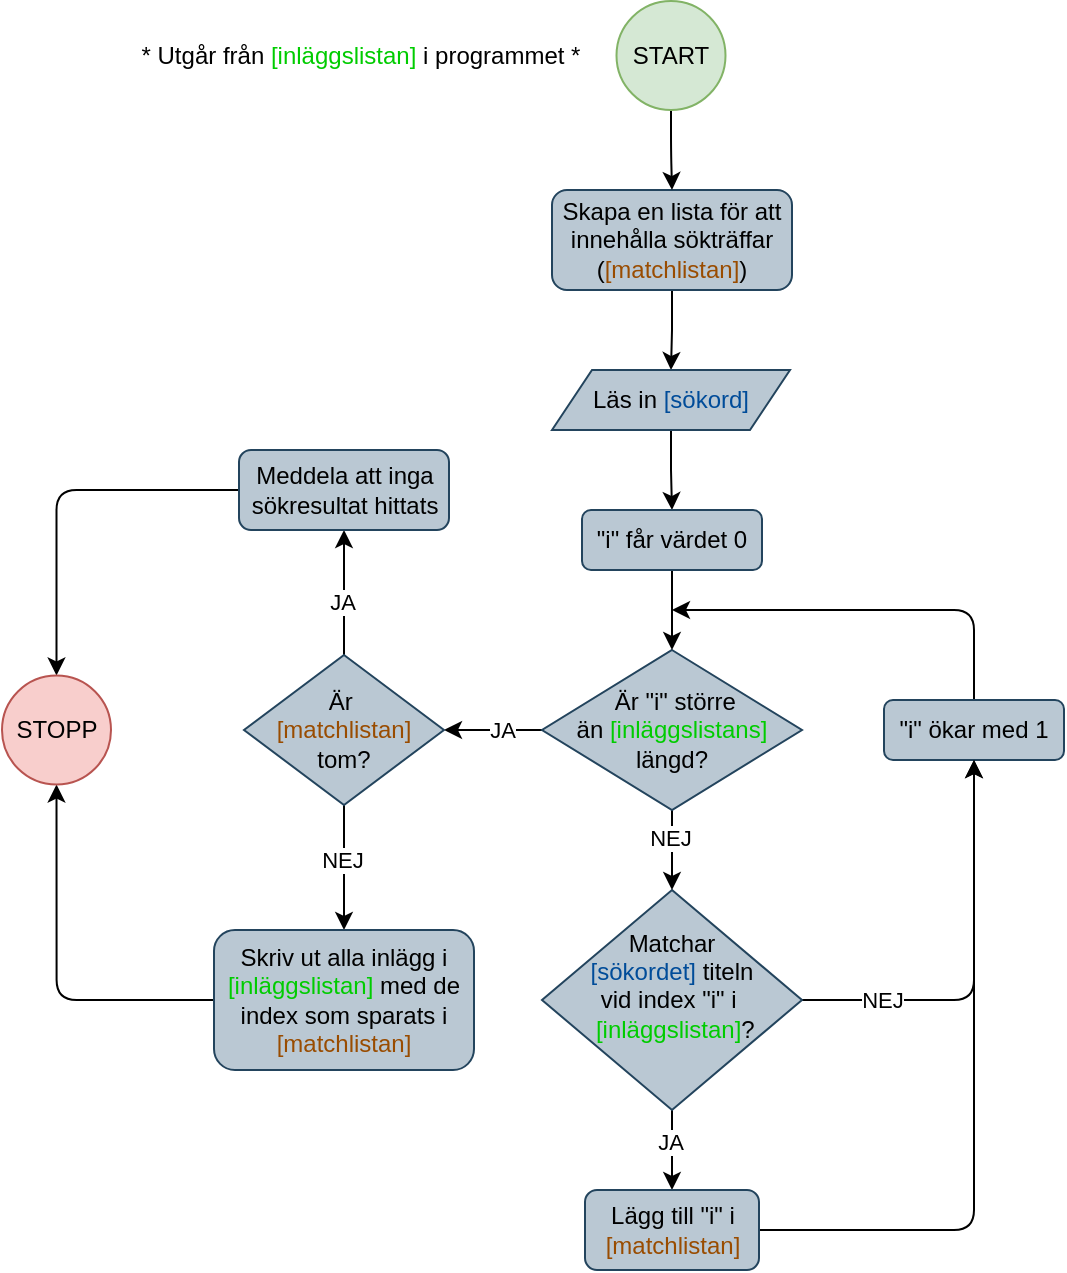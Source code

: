 <mxfile version="25.0.3">
  <diagram id="C5RBs43oDa-KdzZeNtuy" name="Page-1">
    <mxGraphModel dx="1562" dy="865" grid="0" gridSize="10" guides="1" tooltips="1" connect="1" arrows="1" fold="1" page="1" pageScale="1" pageWidth="827" pageHeight="1169" math="0" shadow="0">
      <root>
        <mxCell id="WIyWlLk6GJQsqaUBKTNV-0" />
        <mxCell id="WIyWlLk6GJQsqaUBKTNV-1" parent="WIyWlLk6GJQsqaUBKTNV-0" />
        <mxCell id="x7RqncecBhT4SDe1gUMY-16" style="edgeStyle=orthogonalEdgeStyle;rounded=0;orthogonalLoop=1;jettySize=auto;html=1;exitX=0.5;exitY=1;exitDx=0;exitDy=0;entryX=0.5;entryY=0;entryDx=0;entryDy=0;" edge="1" parent="WIyWlLk6GJQsqaUBKTNV-1" source="WIyWlLk6GJQsqaUBKTNV-3" target="x7RqncecBhT4SDe1gUMY-0">
          <mxGeometry relative="1" as="geometry" />
        </mxCell>
        <mxCell id="WIyWlLk6GJQsqaUBKTNV-3" value="Skapa en lista för att innehålla sökträffar (&lt;font color=&quot;#994c00&quot;&gt;[matchlistan]&lt;/font&gt;)" style="rounded=1;whiteSpace=wrap;html=1;fontSize=12;glass=0;strokeWidth=1;shadow=0;fillColor=#bac8d3;strokeColor=#23445d;" parent="WIyWlLk6GJQsqaUBKTNV-1" vertex="1">
          <mxGeometry x="345" y="130" width="120" height="50" as="geometry" />
        </mxCell>
        <mxCell id="x7RqncecBhT4SDe1gUMY-17" style="edgeStyle=orthogonalEdgeStyle;rounded=0;orthogonalLoop=1;jettySize=auto;html=1;exitX=0.5;exitY=1;exitDx=0;exitDy=0;entryX=0.5;entryY=0;entryDx=0;entryDy=0;" edge="1" parent="WIyWlLk6GJQsqaUBKTNV-1" source="x7RqncecBhT4SDe1gUMY-0" target="x7RqncecBhT4SDe1gUMY-6">
          <mxGeometry relative="1" as="geometry" />
        </mxCell>
        <mxCell id="x7RqncecBhT4SDe1gUMY-0" value="Läs in &lt;font color=&quot;#004c99&quot;&gt;[sökord]&lt;/font&gt;" style="shape=parallelogram;perimeter=parallelogramPerimeter;whiteSpace=wrap;html=1;fixedSize=1;fillColor=#bac8d3;strokeColor=#23445d;" vertex="1" parent="WIyWlLk6GJQsqaUBKTNV-1">
          <mxGeometry x="345" y="220" width="119" height="30" as="geometry" />
        </mxCell>
        <mxCell id="x7RqncecBhT4SDe1gUMY-2" value="* Utgår från &lt;font color=&quot;#00cc00&quot;&gt;[inläggslistan]&lt;/font&gt; i programmet *" style="text;html=1;align=center;verticalAlign=middle;whiteSpace=wrap;rounded=0;" vertex="1" parent="WIyWlLk6GJQsqaUBKTNV-1">
          <mxGeometry x="136.5" y="47.75" width="225" height="30" as="geometry" />
        </mxCell>
        <mxCell id="x7RqncecBhT4SDe1gUMY-26" style="edgeStyle=orthogonalEdgeStyle;shape=connector;curved=0;rounded=1;orthogonalLoop=1;jettySize=auto;html=1;exitX=0.5;exitY=0;exitDx=0;exitDy=0;strokeColor=default;align=center;verticalAlign=middle;fontFamily=Helvetica;fontSize=11;fontColor=default;labelBackgroundColor=default;endArrow=classic;" edge="1" parent="WIyWlLk6GJQsqaUBKTNV-1" source="x7RqncecBhT4SDe1gUMY-3">
          <mxGeometry relative="1" as="geometry">
            <mxPoint x="405" y="340" as="targetPoint" />
            <Array as="points">
              <mxPoint x="556" y="340" />
            </Array>
          </mxGeometry>
        </mxCell>
        <mxCell id="x7RqncecBhT4SDe1gUMY-3" value="&quot;i&quot; ökar med 1" style="rounded=1;whiteSpace=wrap;html=1;fontSize=12;glass=0;strokeWidth=1;shadow=0;fillColor=#bac8d3;strokeColor=#23445d;" vertex="1" parent="WIyWlLk6GJQsqaUBKTNV-1">
          <mxGeometry x="511" y="385" width="90" height="30" as="geometry" />
        </mxCell>
        <mxCell id="x7RqncecBhT4SDe1gUMY-23" style="edgeStyle=orthogonalEdgeStyle;rounded=0;orthogonalLoop=1;jettySize=auto;html=1;exitX=0.5;exitY=1;exitDx=0;exitDy=0;" edge="1" parent="WIyWlLk6GJQsqaUBKTNV-1" source="x7RqncecBhT4SDe1gUMY-4" target="x7RqncecBhT4SDe1gUMY-7">
          <mxGeometry relative="1" as="geometry" />
        </mxCell>
        <mxCell id="x7RqncecBhT4SDe1gUMY-24" value="JA" style="edgeLabel;html=1;align=center;verticalAlign=middle;resizable=0;points=[];" vertex="1" connectable="0" parent="x7RqncecBhT4SDe1gUMY-23">
          <mxGeometry x="-0.217" y="-3" relative="1" as="geometry">
            <mxPoint x="2" as="offset" />
          </mxGeometry>
        </mxCell>
        <mxCell id="x7RqncecBhT4SDe1gUMY-27" style="edgeStyle=orthogonalEdgeStyle;shape=connector;curved=0;rounded=1;orthogonalLoop=1;jettySize=auto;html=1;exitX=1;exitY=0.5;exitDx=0;exitDy=0;entryX=0.5;entryY=1;entryDx=0;entryDy=0;strokeColor=default;align=center;verticalAlign=middle;fontFamily=Helvetica;fontSize=11;fontColor=default;labelBackgroundColor=default;endArrow=classic;" edge="1" parent="WIyWlLk6GJQsqaUBKTNV-1" source="x7RqncecBhT4SDe1gUMY-4" target="x7RqncecBhT4SDe1gUMY-3">
          <mxGeometry relative="1" as="geometry" />
        </mxCell>
        <mxCell id="x7RqncecBhT4SDe1gUMY-28" value="NEJ" style="edgeLabel;html=1;align=center;verticalAlign=middle;resizable=0;points=[];fontFamily=Helvetica;fontSize=11;fontColor=default;labelBackgroundColor=default;" vertex="1" connectable="0" parent="x7RqncecBhT4SDe1gUMY-27">
          <mxGeometry x="-0.752" relative="1" as="geometry">
            <mxPoint x="14" as="offset" />
          </mxGeometry>
        </mxCell>
        <mxCell id="x7RqncecBhT4SDe1gUMY-4" value="&lt;div&gt;&lt;br&gt;&lt;/div&gt;&lt;div&gt;Matchar&lt;/div&gt;&lt;div style=&quot;padding-top: 0px; padding-bottom: 0px; margin-bottom: 0px;&quot;&gt;&lt;font color=&quot;#004c99&quot;&gt;[sökordet]&lt;/font&gt; titeln &lt;br&gt;&lt;/div&gt;&lt;div&gt;vid index &quot;i&quot; i&amp;nbsp;&lt;/div&gt;&lt;div&gt;&lt;font color=&quot;#00cc00&quot;&gt;&amp;nbsp;[inläggslistan]&lt;/font&gt;?&lt;/div&gt;&lt;div&gt;&lt;br&gt;&lt;/div&gt;&lt;div&gt;&lt;br&gt;&lt;/div&gt;" style="rhombus;whiteSpace=wrap;html=1;fillColor=#bac8d3;strokeColor=#23445d;" vertex="1" parent="WIyWlLk6GJQsqaUBKTNV-1">
          <mxGeometry x="340" y="480" width="130" height="110" as="geometry" />
        </mxCell>
        <mxCell id="x7RqncecBhT4SDe1gUMY-19" style="edgeStyle=orthogonalEdgeStyle;rounded=0;orthogonalLoop=1;jettySize=auto;html=1;exitX=0.5;exitY=1;exitDx=0;exitDy=0;entryX=0.5;entryY=0;entryDx=0;entryDy=0;" edge="1" parent="WIyWlLk6GJQsqaUBKTNV-1" source="x7RqncecBhT4SDe1gUMY-5" target="x7RqncecBhT4SDe1gUMY-4">
          <mxGeometry relative="1" as="geometry" />
        </mxCell>
        <mxCell id="x7RqncecBhT4SDe1gUMY-20" value="NEJ" style="edgeLabel;html=1;align=center;verticalAlign=middle;resizable=0;points=[];" vertex="1" connectable="0" parent="x7RqncecBhT4SDe1gUMY-19">
          <mxGeometry x="-0.3" y="-3" relative="1" as="geometry">
            <mxPoint x="2" as="offset" />
          </mxGeometry>
        </mxCell>
        <mxCell id="x7RqncecBhT4SDe1gUMY-21" style="edgeStyle=orthogonalEdgeStyle;rounded=0;orthogonalLoop=1;jettySize=auto;html=1;exitX=0;exitY=0.5;exitDx=0;exitDy=0;entryX=1;entryY=0.5;entryDx=0;entryDy=0;" edge="1" parent="WIyWlLk6GJQsqaUBKTNV-1" source="x7RqncecBhT4SDe1gUMY-5" target="x7RqncecBhT4SDe1gUMY-9">
          <mxGeometry relative="1" as="geometry" />
        </mxCell>
        <mxCell id="x7RqncecBhT4SDe1gUMY-22" value="JA" style="edgeLabel;html=1;align=center;verticalAlign=middle;resizable=0;points=[];" vertex="1" connectable="0" parent="x7RqncecBhT4SDe1gUMY-21">
          <mxGeometry x="-0.184" y="-3" relative="1" as="geometry">
            <mxPoint y="3" as="offset" />
          </mxGeometry>
        </mxCell>
        <mxCell id="x7RqncecBhT4SDe1gUMY-5" value="&lt;div&gt;&amp;nbsp; Är &quot;i&quot; större&amp;nbsp;&lt;/div&gt;&lt;div&gt;&amp;nbsp;än &lt;font color=&quot;#00cc00&quot;&gt;[inläggslistans]&lt;/font&gt;&amp;nbsp;&lt;/div&gt;&lt;div&gt;längd?&lt;/div&gt;" style="rhombus;whiteSpace=wrap;html=1;fillColor=#bac8d3;strokeColor=#23445d;" vertex="1" parent="WIyWlLk6GJQsqaUBKTNV-1">
          <mxGeometry x="340" y="360" width="130" height="80" as="geometry" />
        </mxCell>
        <mxCell id="x7RqncecBhT4SDe1gUMY-18" style="edgeStyle=orthogonalEdgeStyle;rounded=0;orthogonalLoop=1;jettySize=auto;html=1;exitX=0.5;exitY=1;exitDx=0;exitDy=0;entryX=0.5;entryY=0;entryDx=0;entryDy=0;" edge="1" parent="WIyWlLk6GJQsqaUBKTNV-1" source="x7RqncecBhT4SDe1gUMY-6" target="x7RqncecBhT4SDe1gUMY-5">
          <mxGeometry relative="1" as="geometry" />
        </mxCell>
        <mxCell id="x7RqncecBhT4SDe1gUMY-6" value="&quot;i&quot; får värdet 0" style="rounded=1;whiteSpace=wrap;html=1;fontSize=12;glass=0;strokeWidth=1;shadow=0;fillColor=#bac8d3;strokeColor=#23445d;" vertex="1" parent="WIyWlLk6GJQsqaUBKTNV-1">
          <mxGeometry x="360" y="290" width="90" height="30" as="geometry" />
        </mxCell>
        <mxCell id="x7RqncecBhT4SDe1gUMY-25" style="edgeStyle=orthogonalEdgeStyle;rounded=1;orthogonalLoop=1;jettySize=auto;html=1;exitX=1;exitY=0.5;exitDx=0;exitDy=0;entryX=0.5;entryY=1;entryDx=0;entryDy=0;curved=0;" edge="1" parent="WIyWlLk6GJQsqaUBKTNV-1" source="x7RqncecBhT4SDe1gUMY-7" target="x7RqncecBhT4SDe1gUMY-3">
          <mxGeometry relative="1" as="geometry" />
        </mxCell>
        <mxCell id="x7RqncecBhT4SDe1gUMY-7" value="Lägg till &quot;i&quot; i &lt;font color=&quot;#994c00&quot;&gt;[matchlistan]&lt;/font&gt;" style="rounded=1;whiteSpace=wrap;html=1;fillColor=#bac8d3;strokeColor=#23445d;" vertex="1" parent="WIyWlLk6GJQsqaUBKTNV-1">
          <mxGeometry x="361.5" y="630" width="87" height="40" as="geometry" />
        </mxCell>
        <mxCell id="x7RqncecBhT4SDe1gUMY-29" style="edgeStyle=orthogonalEdgeStyle;shape=connector;curved=0;rounded=1;orthogonalLoop=1;jettySize=auto;html=1;exitX=0.5;exitY=0;exitDx=0;exitDy=0;entryX=0.5;entryY=1;entryDx=0;entryDy=0;strokeColor=default;align=center;verticalAlign=middle;fontFamily=Helvetica;fontSize=11;fontColor=default;labelBackgroundColor=default;endArrow=classic;" edge="1" parent="WIyWlLk6GJQsqaUBKTNV-1" source="x7RqncecBhT4SDe1gUMY-9" target="x7RqncecBhT4SDe1gUMY-11">
          <mxGeometry relative="1" as="geometry" />
        </mxCell>
        <mxCell id="x7RqncecBhT4SDe1gUMY-30" value="JA" style="edgeLabel;html=1;align=center;verticalAlign=middle;resizable=0;points=[];fontFamily=Helvetica;fontSize=11;fontColor=default;labelBackgroundColor=default;" vertex="1" connectable="0" parent="x7RqncecBhT4SDe1gUMY-29">
          <mxGeometry x="-0.133" y="1" relative="1" as="geometry">
            <mxPoint as="offset" />
          </mxGeometry>
        </mxCell>
        <mxCell id="x7RqncecBhT4SDe1gUMY-32" style="edgeStyle=orthogonalEdgeStyle;shape=connector;curved=0;rounded=1;orthogonalLoop=1;jettySize=auto;html=1;exitX=0.5;exitY=1;exitDx=0;exitDy=0;entryX=0.5;entryY=0;entryDx=0;entryDy=0;strokeColor=default;align=center;verticalAlign=middle;fontFamily=Helvetica;fontSize=11;fontColor=default;labelBackgroundColor=default;endArrow=classic;" edge="1" parent="WIyWlLk6GJQsqaUBKTNV-1" source="x7RqncecBhT4SDe1gUMY-9" target="x7RqncecBhT4SDe1gUMY-10">
          <mxGeometry relative="1" as="geometry" />
        </mxCell>
        <mxCell id="x7RqncecBhT4SDe1gUMY-33" value="NEJ" style="edgeLabel;html=1;align=center;verticalAlign=middle;resizable=0;points=[];fontFamily=Helvetica;fontSize=11;fontColor=default;labelBackgroundColor=default;" vertex="1" connectable="0" parent="x7RqncecBhT4SDe1gUMY-32">
          <mxGeometry x="-0.14" relative="1" as="geometry">
            <mxPoint x="-1" as="offset" />
          </mxGeometry>
        </mxCell>
        <mxCell id="x7RqncecBhT4SDe1gUMY-9" value="&lt;div&gt;Är&amp;nbsp;&lt;/div&gt;&lt;div&gt;&amp;nbsp;&lt;font color=&quot;#994c00&quot;&gt;[matchlistan]&lt;/font&gt;&amp;nbsp;&lt;/div&gt;&lt;div&gt;tom?&lt;/div&gt;" style="rhombus;whiteSpace=wrap;html=1;fillColor=#bac8d3;strokeColor=#23445d;" vertex="1" parent="WIyWlLk6GJQsqaUBKTNV-1">
          <mxGeometry x="191" y="362.5" width="100" height="75" as="geometry" />
        </mxCell>
        <mxCell id="x7RqncecBhT4SDe1gUMY-34" style="edgeStyle=orthogonalEdgeStyle;shape=connector;curved=0;rounded=1;orthogonalLoop=1;jettySize=auto;html=1;exitX=0;exitY=0.5;exitDx=0;exitDy=0;entryX=0.5;entryY=1;entryDx=0;entryDy=0;strokeColor=default;align=center;verticalAlign=middle;fontFamily=Helvetica;fontSize=11;fontColor=default;labelBackgroundColor=default;endArrow=classic;" edge="1" parent="WIyWlLk6GJQsqaUBKTNV-1" source="x7RqncecBhT4SDe1gUMY-10" target="x7RqncecBhT4SDe1gUMY-14">
          <mxGeometry relative="1" as="geometry" />
        </mxCell>
        <mxCell id="x7RqncecBhT4SDe1gUMY-10" value="Skriv ut alla inlägg i &lt;font color=&quot;#00cc00&quot;&gt;[inläggslistan]&lt;/font&gt; med de index som sparats i &lt;font color=&quot;#994c00&quot;&gt;[matchlistan]&lt;/font&gt;" style="rounded=1;whiteSpace=wrap;html=1;fontSize=12;glass=0;strokeWidth=1;shadow=0;fillColor=#bac8d3;strokeColor=#23445d;" vertex="1" parent="WIyWlLk6GJQsqaUBKTNV-1">
          <mxGeometry x="176" y="500" width="130" height="70" as="geometry" />
        </mxCell>
        <mxCell id="x7RqncecBhT4SDe1gUMY-31" style="edgeStyle=orthogonalEdgeStyle;shape=connector;curved=0;rounded=1;orthogonalLoop=1;jettySize=auto;html=1;exitX=0;exitY=0.5;exitDx=0;exitDy=0;strokeColor=default;align=center;verticalAlign=middle;fontFamily=Helvetica;fontSize=11;fontColor=default;labelBackgroundColor=default;endArrow=classic;" edge="1" parent="WIyWlLk6GJQsqaUBKTNV-1" source="x7RqncecBhT4SDe1gUMY-11" target="x7RqncecBhT4SDe1gUMY-14">
          <mxGeometry relative="1" as="geometry" />
        </mxCell>
        <mxCell id="x7RqncecBhT4SDe1gUMY-11" value="Meddela att inga sökresultat hittats" style="rounded=1;whiteSpace=wrap;html=1;fontSize=12;glass=0;strokeWidth=1;shadow=0;fillColor=#bac8d3;strokeColor=#23445d;" vertex="1" parent="WIyWlLk6GJQsqaUBKTNV-1">
          <mxGeometry x="188.5" y="260" width="105" height="40" as="geometry" />
        </mxCell>
        <mxCell id="x7RqncecBhT4SDe1gUMY-15" style="edgeStyle=orthogonalEdgeStyle;rounded=1;orthogonalLoop=1;jettySize=auto;html=1;exitX=0.5;exitY=1;exitDx=0;exitDy=0;entryX=0.5;entryY=0;entryDx=0;entryDy=0;curved=0;" edge="1" parent="WIyWlLk6GJQsqaUBKTNV-1" source="x7RqncecBhT4SDe1gUMY-12" target="WIyWlLk6GJQsqaUBKTNV-3">
          <mxGeometry relative="1" as="geometry" />
        </mxCell>
        <mxCell id="x7RqncecBhT4SDe1gUMY-12" value="START" style="ellipse;whiteSpace=wrap;html=1;aspect=fixed;fillColor=#d5e8d4;strokeColor=#82b366;" vertex="1" parent="WIyWlLk6GJQsqaUBKTNV-1">
          <mxGeometry x="377.25" y="35.5" width="54.5" height="54.5" as="geometry" />
        </mxCell>
        <mxCell id="x7RqncecBhT4SDe1gUMY-14" value="STOPP" style="ellipse;whiteSpace=wrap;html=1;aspect=fixed;fillColor=#f8cecc;strokeColor=#b85450;" vertex="1" parent="WIyWlLk6GJQsqaUBKTNV-1">
          <mxGeometry x="70" y="372.75" width="54.5" height="54.5" as="geometry" />
        </mxCell>
      </root>
    </mxGraphModel>
  </diagram>
</mxfile>
